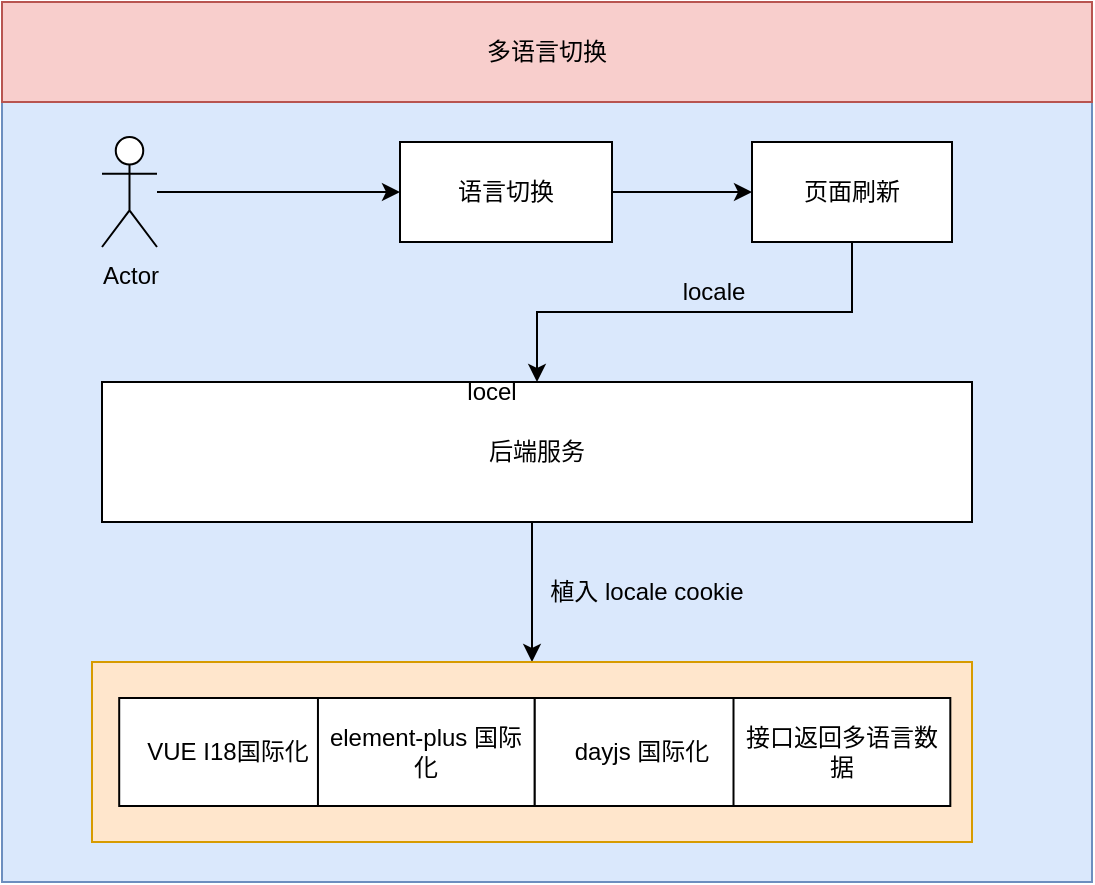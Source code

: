 <mxfile version="24.0.7" type="github">
  <diagram name="第 1 页" id="7Ke28cNyJoo9YZL6jPCr">
    <mxGraphModel dx="1434" dy="786" grid="1" gridSize="10" guides="1" tooltips="1" connect="1" arrows="1" fold="1" page="1" pageScale="1" pageWidth="827" pageHeight="1169" math="0" shadow="0">
      <root>
        <mxCell id="0" />
        <mxCell id="1" parent="0" />
        <mxCell id="Qgr-ngsV0st4P8M9gAP0-50" value="" style="group" vertex="1" connectable="0" parent="1">
          <mxGeometry x="155" y="40" width="545" height="440" as="geometry" />
        </mxCell>
        <mxCell id="Qgr-ngsV0st4P8M9gAP0-48" value="" style="rounded=0;whiteSpace=wrap;html=1;fillColor=#dae8fc;strokeColor=#6c8ebf;" vertex="1" parent="Qgr-ngsV0st4P8M9gAP0-50">
          <mxGeometry y="50" width="545" height="390" as="geometry" />
        </mxCell>
        <mxCell id="Qgr-ngsV0st4P8M9gAP0-7" value="" style="edgeStyle=orthogonalEdgeStyle;rounded=0;orthogonalLoop=1;jettySize=auto;html=1;" edge="1" parent="Qgr-ngsV0st4P8M9gAP0-50" source="Qgr-ngsV0st4P8M9gAP0-1" target="Qgr-ngsV0st4P8M9gAP0-6">
          <mxGeometry relative="1" as="geometry" />
        </mxCell>
        <mxCell id="Qgr-ngsV0st4P8M9gAP0-1" value="语言切换" style="rounded=0;whiteSpace=wrap;html=1;container=0;" vertex="1" parent="Qgr-ngsV0st4P8M9gAP0-50">
          <mxGeometry x="199" y="70" width="106" height="50" as="geometry" />
        </mxCell>
        <mxCell id="Qgr-ngsV0st4P8M9gAP0-10" value="" style="edgeStyle=orthogonalEdgeStyle;rounded=0;orthogonalLoop=1;jettySize=auto;html=1;" edge="1" parent="Qgr-ngsV0st4P8M9gAP0-50" source="Qgr-ngsV0st4P8M9gAP0-2" target="Qgr-ngsV0st4P8M9gAP0-1">
          <mxGeometry relative="1" as="geometry" />
        </mxCell>
        <mxCell id="Qgr-ngsV0st4P8M9gAP0-2" value="Actor" style="shape=umlActor;verticalLabelPosition=bottom;verticalAlign=top;html=1;outlineConnect=0;container=0;" vertex="1" parent="Qgr-ngsV0st4P8M9gAP0-50">
          <mxGeometry x="50" y="67.5" width="27.5" height="55" as="geometry" />
        </mxCell>
        <mxCell id="Qgr-ngsV0st4P8M9gAP0-16" value="" style="edgeStyle=orthogonalEdgeStyle;rounded=0;orthogonalLoop=1;jettySize=auto;html=1;" edge="1" parent="Qgr-ngsV0st4P8M9gAP0-50" source="Qgr-ngsV0st4P8M9gAP0-6" target="Qgr-ngsV0st4P8M9gAP0-15">
          <mxGeometry relative="1" as="geometry" />
        </mxCell>
        <mxCell id="Qgr-ngsV0st4P8M9gAP0-6" value="页面刷新" style="rounded=0;whiteSpace=wrap;html=1;container=0;" vertex="1" parent="Qgr-ngsV0st4P8M9gAP0-50">
          <mxGeometry x="375" y="70" width="100" height="50" as="geometry" />
        </mxCell>
        <mxCell id="Qgr-ngsV0st4P8M9gAP0-15" value="后端服务" style="rounded=0;whiteSpace=wrap;html=1;container=0;" vertex="1" parent="Qgr-ngsV0st4P8M9gAP0-50">
          <mxGeometry x="50" y="190" width="435" height="70" as="geometry" />
        </mxCell>
        <mxCell id="Qgr-ngsV0st4P8M9gAP0-17" value="locale" style="text;html=1;align=center;verticalAlign=middle;whiteSpace=wrap;rounded=0;container=0;" vertex="1" parent="Qgr-ngsV0st4P8M9gAP0-50">
          <mxGeometry x="326.44" y="130" width="60" height="30" as="geometry" />
        </mxCell>
        <mxCell id="Qgr-ngsV0st4P8M9gAP0-22" value="" style="endArrow=classic;html=1;rounded=0;entryX=0.5;entryY=0;entryDx=0;entryDy=0;entryPerimeter=0;" edge="1" parent="Qgr-ngsV0st4P8M9gAP0-50" target="Qgr-ngsV0st4P8M9gAP0-8">
          <mxGeometry width="50" height="50" relative="1" as="geometry">
            <mxPoint x="265" y="260" as="sourcePoint" />
            <mxPoint x="285" y="340" as="targetPoint" />
          </mxGeometry>
        </mxCell>
        <mxCell id="Qgr-ngsV0st4P8M9gAP0-44" value="植入 locale cookie" style="text;html=1;align=center;verticalAlign=middle;whiteSpace=wrap;rounded=0;container=0;" vertex="1" parent="Qgr-ngsV0st4P8M9gAP0-50">
          <mxGeometry x="270" y="280" width="105" height="30" as="geometry" />
        </mxCell>
        <mxCell id="Qgr-ngsV0st4P8M9gAP0-8" value="" style="rounded=0;whiteSpace=wrap;html=1;container=0;fillColor=#ffe6cc;strokeColor=#d79b00;" vertex="1" parent="Qgr-ngsV0st4P8M9gAP0-50">
          <mxGeometry x="45" y="330" width="440" height="90" as="geometry" />
        </mxCell>
        <mxCell id="Qgr-ngsV0st4P8M9gAP0-3" value="VUE I18国际化" style="rounded=0;whiteSpace=wrap;html=1;container=0;" vertex="1" parent="Qgr-ngsV0st4P8M9gAP0-50">
          <mxGeometry x="58.604" y="348" width="108.406" height="54" as="geometry" />
        </mxCell>
        <mxCell id="Qgr-ngsV0st4P8M9gAP0-4" value="element-plus 国际化" style="rounded=0;whiteSpace=wrap;html=1;container=0;" vertex="1" parent="Qgr-ngsV0st4P8M9gAP0-50">
          <mxGeometry x="157.976" y="348" width="108.406" height="54" as="geometry" />
        </mxCell>
        <mxCell id="Qgr-ngsV0st4P8M9gAP0-5" value="dayjs 国际化" style="rounded=0;whiteSpace=wrap;html=1;container=0;" vertex="1" parent="Qgr-ngsV0st4P8M9gAP0-50">
          <mxGeometry x="266.382" y="348" width="108.406" height="54" as="geometry" />
        </mxCell>
        <mxCell id="Qgr-ngsV0st4P8M9gAP0-18" value="接口返回多语言数据" style="rounded=0;whiteSpace=wrap;html=1;container=0;" vertex="1" parent="Qgr-ngsV0st4P8M9gAP0-50">
          <mxGeometry x="365.754" y="348" width="108.406" height="54" as="geometry" />
        </mxCell>
        <mxCell id="Qgr-ngsV0st4P8M9gAP0-49" value="多语言切换" style="rounded=0;whiteSpace=wrap;html=1;fillColor=#f8cecc;strokeColor=#b85450;" vertex="1" parent="Qgr-ngsV0st4P8M9gAP0-50">
          <mxGeometry width="545" height="50" as="geometry" />
        </mxCell>
        <mxCell id="Qgr-ngsV0st4P8M9gAP0-9" value="locel" style="text;html=1;align=center;verticalAlign=middle;whiteSpace=wrap;rounded=0;" vertex="1" parent="1">
          <mxGeometry x="370" y="220" width="60" height="30" as="geometry" />
        </mxCell>
      </root>
    </mxGraphModel>
  </diagram>
</mxfile>
